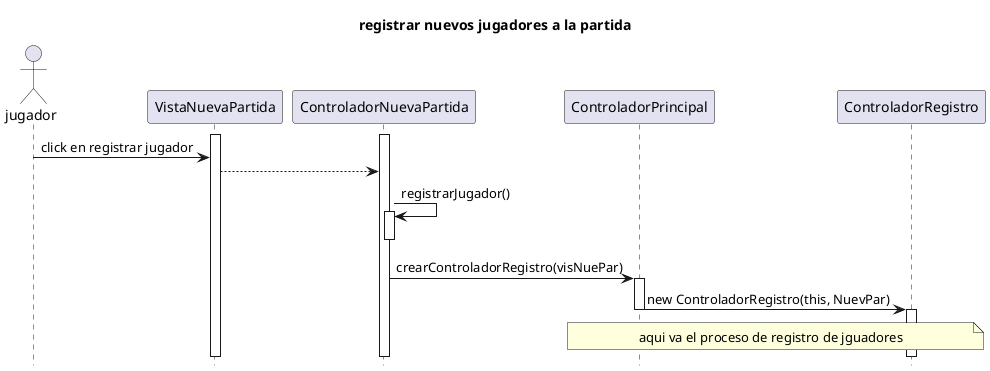 @startuml
hide footbox
title registrar nuevos jugadores a la partida

actor jugador as j

participant VistaNuevaPartida as visNP
participant ControladorNuevaPartida as contNP
participant ControladorPrincipal as contPrin
participant ControladorRegistro as contR

activate visNP
activate contNP
j -> visNP :click en registrar jugador
visNP --> contNP
contNP -> contNP:registrarJugador()
activate contNP
deactivate contNP
contNP -> contPrin:crearControladorRegistro(visNuePar)
activate contPrin
contPrin -> contR:new ControladorRegistro(this, NuevPar)
deactivate contPrin
activate contR
note over contPrin,contR : aqui va el proceso de registro de jguadores


@enduml
